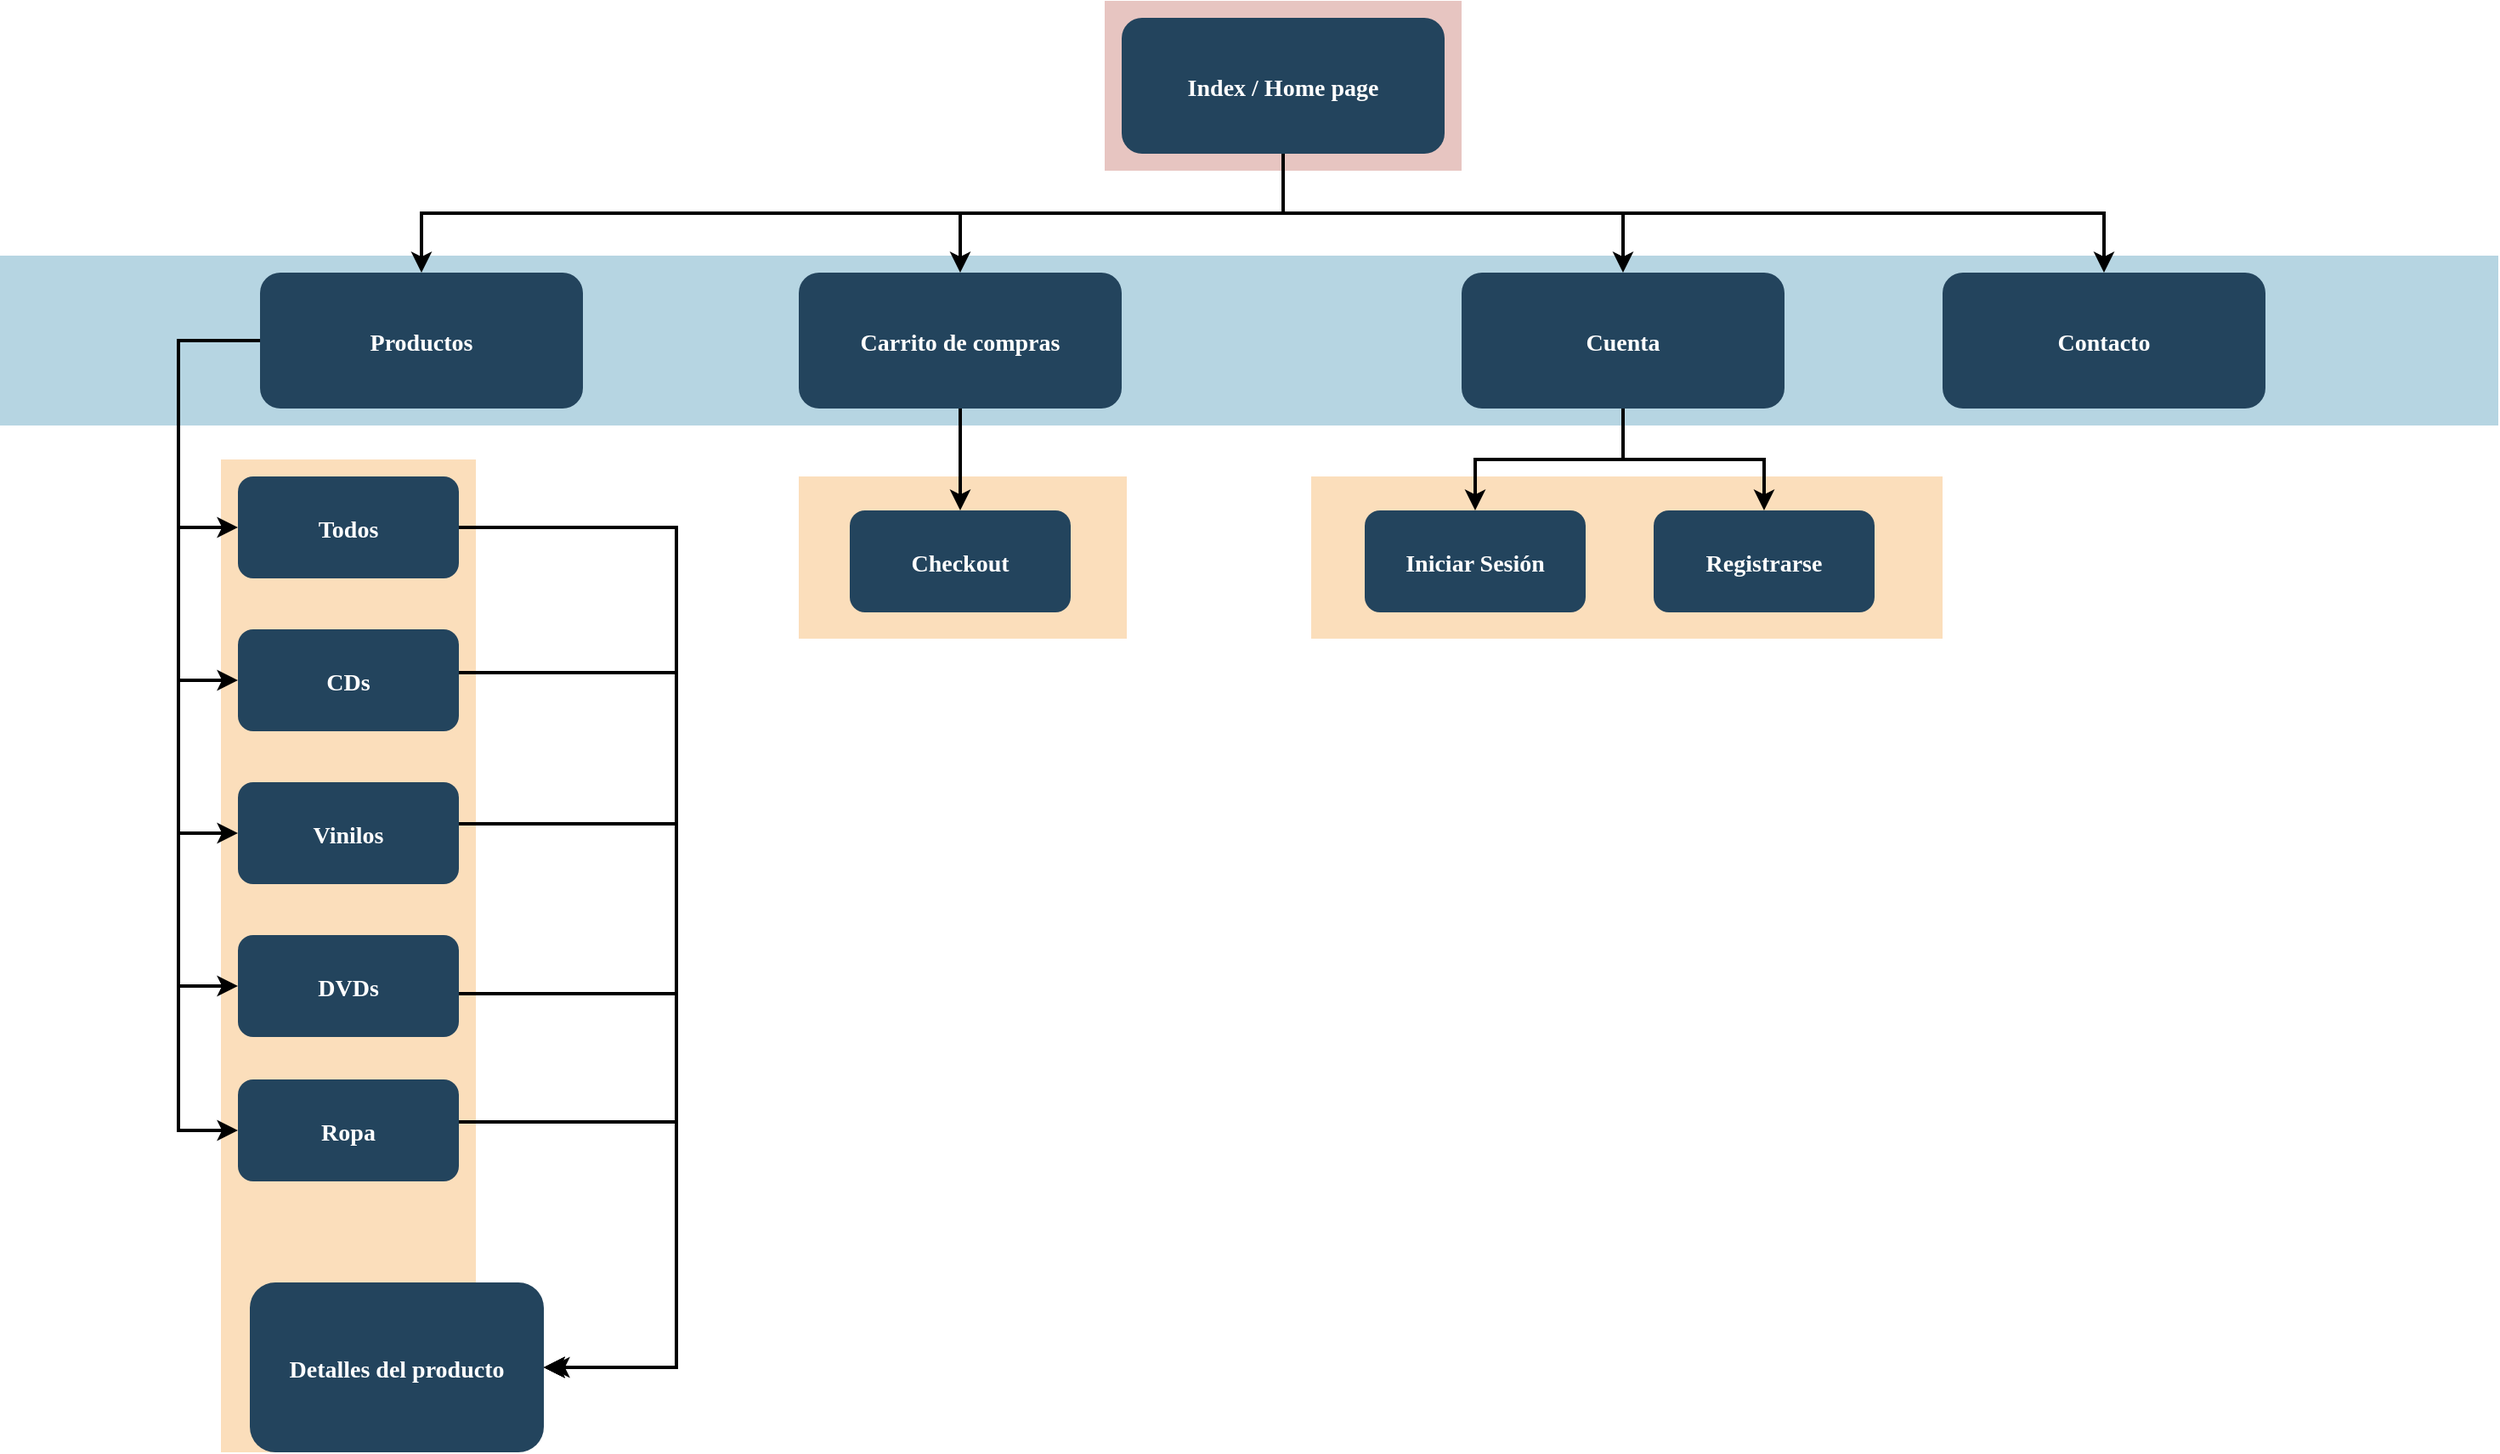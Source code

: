 <mxfile version="17.5.0" type="device"><diagram name="Page-1" id="2c0d36ab-eaac-3732-788b-9136903baeff"><mxGraphModel dx="1456" dy="741" grid="1" gridSize="10" guides="1" tooltips="1" connect="1" arrows="1" fold="1" page="1" pageScale="1.5" pageWidth="1169" pageHeight="827" background="none" math="0" shadow="0"><root><mxCell id="0"/><mxCell id="1" parent="0"/><mxCell id="3Aynd0W8kvo5Bl1gB0Cb-126" value="" style="fillColor=#F2931E;strokeColor=none;opacity=30;" vertex="1" parent="1"><mxGeometry x="868.5" y="455.5" width="371.5" height="95.5" as="geometry"/></mxCell><mxCell id="123" value="" style="fillColor=#AE4132;strokeColor=none;opacity=30;" parent="1" vertex="1"><mxGeometry x="747" y="175.5" width="210" height="100.0" as="geometry"/></mxCell><mxCell id="122" value="" style="fillColor=#10739E;strokeColor=none;opacity=30;" parent="1" vertex="1"><mxGeometry x="97" y="325.5" width="1470" height="100.0" as="geometry"/></mxCell><mxCell id="120" value="" style="fillColor=#F2931E;strokeColor=none;opacity=30;" parent="1" vertex="1"><mxGeometry x="567" y="455.5" width="193" height="95.5" as="geometry"/></mxCell><mxCell id="118" value="" style="fillColor=#F2931E;strokeColor=none;opacity=30;" parent="1" vertex="1"><mxGeometry x="227" y="445.5" width="150" height="584.5" as="geometry"/></mxCell><mxCell id="2" value="Index / Home page" style="rounded=1;fillColor=#23445D;gradientColor=none;strokeColor=none;fontColor=#FFFFFF;fontStyle=1;fontFamily=Tahoma;fontSize=14" parent="1" vertex="1"><mxGeometry x="757" y="185.5" width="190" height="80" as="geometry"/></mxCell><mxCell id="9" value="" style="edgeStyle=elbowEdgeStyle;elbow=vertical;strokeWidth=2;rounded=0;" parent="1" source="2" target="10" edge="1"><mxGeometry x="337" y="215.5" width="100" height="100" as="geometry"><mxPoint x="337" y="315.5" as="sourcePoint"/><mxPoint x="1457" y="335.5" as="targetPoint"/></mxGeometry></mxCell><mxCell id="10" value="Contacto" style="rounded=1;fillColor=#23445D;gradientColor=none;strokeColor=none;fontColor=#FFFFFF;fontStyle=1;fontFamily=Tahoma;fontSize=14" parent="1" vertex="1"><mxGeometry x="1240" y="335.5" width="190" height="80" as="geometry"/></mxCell><mxCell id="12" value="Carrito de compras" style="rounded=1;fillColor=#23445D;gradientColor=none;strokeColor=none;fontColor=#FFFFFF;fontStyle=1;fontFamily=Tahoma;fontSize=14" parent="1" vertex="1"><mxGeometry x="567.0" y="335.5" width="190" height="80" as="geometry"/></mxCell><mxCell id="13" value="Productos" style="rounded=1;fillColor=#23445D;gradientColor=none;strokeColor=none;fontColor=#FFFFFF;fontStyle=1;fontFamily=Tahoma;fontSize=14" parent="1" vertex="1"><mxGeometry x="250" y="335.5" width="190" height="80" as="geometry"/></mxCell><mxCell id="16" value="Todos" style="rounded=1;fillColor=#23445D;gradientColor=none;strokeColor=none;fontColor=#FFFFFF;fontStyle=1;fontFamily=Tahoma;fontSize=14" parent="1" vertex="1"><mxGeometry x="237" y="455.5" width="130" height="60" as="geometry"/></mxCell><mxCell id="17" value="CDs" style="rounded=1;fillColor=#23445D;gradientColor=none;strokeColor=none;fontColor=#FFFFFF;fontStyle=1;fontFamily=Tahoma;fontSize=14" parent="1" vertex="1"><mxGeometry x="237" y="545.5" width="130" height="60" as="geometry"/></mxCell><mxCell id="18" value="Vinilos" style="rounded=1;fillColor=#23445D;gradientColor=none;strokeColor=none;fontColor=#FFFFFF;fontStyle=1;fontFamily=Tahoma;fontSize=14" parent="1" vertex="1"><mxGeometry x="237" y="635.5" width="130" height="60" as="geometry"/></mxCell><mxCell id="19" value="DVDs" style="rounded=1;fillColor=#23445D;gradientColor=none;strokeColor=none;fontColor=#FFFFFF;fontStyle=1;fontFamily=Tahoma;fontSize=14" parent="1" vertex="1"><mxGeometry x="237" y="725.5" width="130" height="60" as="geometry"/></mxCell><mxCell id="20" value="Ropa" style="rounded=1;fillColor=#23445D;gradientColor=none;strokeColor=none;fontColor=#FFFFFF;fontStyle=1;fontFamily=Tahoma;fontSize=14" parent="1" vertex="1"><mxGeometry x="237" y="810.5" width="130" height="60" as="geometry"/></mxCell><mxCell id="33" value="Checkout" style="rounded=1;fillColor=#23445D;gradientColor=none;strokeColor=none;fontColor=#FFFFFF;fontStyle=1;fontFamily=Tahoma;fontSize=14" parent="1" vertex="1"><mxGeometry x="597" y="475.5" width="130" height="60" as="geometry"/></mxCell><mxCell id="59" value="" style="edgeStyle=elbowEdgeStyle;elbow=vertical;strokeWidth=2;rounded=0" parent="1" source="2" target="12" edge="1"><mxGeometry x="347" y="225.5" width="100" height="100" as="geometry"><mxPoint x="862.0" y="275.5" as="sourcePoint"/><mxPoint x="1467.0" y="345.5" as="targetPoint"/></mxGeometry></mxCell><mxCell id="61" value="" style="edgeStyle=elbowEdgeStyle;elbow=vertical;strokeWidth=2;rounded=0" parent="1" source="2" target="13" edge="1"><mxGeometry x="-23" y="135.5" width="100" height="100" as="geometry"><mxPoint x="-23" y="235.5" as="sourcePoint"/><mxPoint x="77" y="135.5" as="targetPoint"/></mxGeometry></mxCell><mxCell id="64" value="" style="edgeStyle=elbowEdgeStyle;elbow=horizontal;strokeWidth=2;rounded=0" parent="1" source="13" target="16" edge="1"><mxGeometry x="-23" y="135.5" width="100" height="100" as="geometry"><mxPoint x="-23" y="235.5" as="sourcePoint"/><mxPoint x="77" y="135.5" as="targetPoint"/><Array as="points"><mxPoint x="202" y="435.5"/></Array></mxGeometry></mxCell><mxCell id="65" value="" style="edgeStyle=elbowEdgeStyle;elbow=horizontal;strokeWidth=2;rounded=0" parent="1" source="13" target="17" edge="1"><mxGeometry x="-23" y="135.5" width="100" height="100" as="geometry"><mxPoint x="-23" y="235.5" as="sourcePoint"/><mxPoint x="77" y="135.5" as="targetPoint"/><Array as="points"><mxPoint x="202" y="475.5"/></Array></mxGeometry></mxCell><mxCell id="66" value="" style="edgeStyle=elbowEdgeStyle;elbow=horizontal;strokeWidth=2;rounded=0" parent="1" source="13" target="18" edge="1"><mxGeometry x="-23" y="135.5" width="100" height="100" as="geometry"><mxPoint x="-23" y="235.5" as="sourcePoint"/><mxPoint x="77" y="135.5" as="targetPoint"/><Array as="points"><mxPoint x="202" y="525.5"/></Array></mxGeometry></mxCell><mxCell id="67" value="" style="edgeStyle=elbowEdgeStyle;elbow=horizontal;strokeWidth=2;rounded=0" parent="1" source="13" target="19" edge="1"><mxGeometry x="-23" y="135.5" width="100" height="100" as="geometry"><mxPoint x="-23" y="235.5" as="sourcePoint"/><mxPoint x="77" y="135.5" as="targetPoint"/><Array as="points"><mxPoint x="202" y="575.5"/></Array></mxGeometry></mxCell><mxCell id="68" value="" style="edgeStyle=elbowEdgeStyle;elbow=horizontal;strokeWidth=2;rounded=0" parent="1" source="13" target="20" edge="1"><mxGeometry x="-23" y="135.5" width="100" height="100" as="geometry"><mxPoint x="-23" y="235.5" as="sourcePoint"/><mxPoint x="77" y="135.5" as="targetPoint"/><Array as="points"><mxPoint x="202" y="615.5"/></Array></mxGeometry></mxCell><mxCell id="102" value="" style="edgeStyle=elbowEdgeStyle;elbow=vertical;strokeWidth=2;rounded=0" parent="1" source="12" target="33" edge="1"><mxGeometry x="-23" y="135.5" width="100" height="100" as="geometry"><mxPoint x="-23" y="235.5" as="sourcePoint"/><mxPoint x="77" y="135.5" as="targetPoint"/></mxGeometry></mxCell><mxCell id="Hkzx-iPzpcnw26MpAsbm-124" value="Detalles del producto" style="rounded=1;fillColor=#23445D;gradientColor=none;strokeColor=none;fontColor=#FFFFFF;fontStyle=1;fontFamily=Tahoma;fontSize=14" parent="1" vertex="1"><mxGeometry x="244" y="930" width="173" height="100" as="geometry"/></mxCell><mxCell id="Hkzx-iPzpcnw26MpAsbm-127" value="" style="edgeStyle=elbowEdgeStyle;elbow=horizontal;strokeWidth=2;rounded=0;entryX=1;entryY=0.5;entryDx=0;entryDy=0;exitX=1;exitY=0.5;exitDx=0;exitDy=0;" parent="1" source="16" target="Hkzx-iPzpcnw26MpAsbm-124" edge="1"><mxGeometry x="80" y="245" width="100" height="100" as="geometry"><mxPoint x="345" y="490" as="sourcePoint"/><mxPoint x="340" y="950" as="targetPoint"/><Array as="points"><mxPoint x="495" y="730"/></Array></mxGeometry></mxCell><mxCell id="Hkzx-iPzpcnw26MpAsbm-128" value="" style="edgeStyle=elbowEdgeStyle;elbow=horizontal;strokeWidth=2;rounded=0;entryX=1;entryY=0.5;entryDx=0;entryDy=0;exitX=1;exitY=0.5;exitDx=0;exitDy=0;" parent="1" target="Hkzx-iPzpcnw26MpAsbm-124" edge="1"><mxGeometry x="80" y="330.5" width="100" height="100" as="geometry"><mxPoint x="367" y="571" as="sourcePoint"/><mxPoint x="417" y="1065.5" as="targetPoint"/><Array as="points"><mxPoint x="495" y="815.5"/></Array></mxGeometry></mxCell><mxCell id="Hkzx-iPzpcnw26MpAsbm-129" value="" style="edgeStyle=elbowEdgeStyle;elbow=horizontal;strokeWidth=2;rounded=0;entryX=1;entryY=0.5;entryDx=0;entryDy=0;exitX=1;exitY=0.5;exitDx=0;exitDy=0;" parent="1" target="Hkzx-iPzpcnw26MpAsbm-124" edge="1"><mxGeometry x="80" y="419.5" width="100" height="100" as="geometry"><mxPoint x="367" y="660" as="sourcePoint"/><mxPoint x="417" y="1069.0" as="targetPoint"/><Array as="points"><mxPoint x="495" y="904.5"/></Array></mxGeometry></mxCell><mxCell id="Hkzx-iPzpcnw26MpAsbm-130" value="" style="edgeStyle=elbowEdgeStyle;elbow=horizontal;strokeWidth=2;rounded=0;exitX=1;exitY=0.5;exitDx=0;exitDy=0;entryX=1;entryY=0.5;entryDx=0;entryDy=0;" parent="1" target="Hkzx-iPzpcnw26MpAsbm-124" edge="1"><mxGeometry x="80" y="519.5" width="100" height="100" as="geometry"><mxPoint x="367" y="760" as="sourcePoint"/><mxPoint x="430" y="980" as="targetPoint"/><Array as="points"><mxPoint x="495" y="1004.5"/></Array></mxGeometry></mxCell><mxCell id="Hkzx-iPzpcnw26MpAsbm-131" value="" style="edgeStyle=elbowEdgeStyle;elbow=horizontal;strokeWidth=2;rounded=0;exitX=1;exitY=0.5;exitDx=0;exitDy=0;" parent="1" edge="1"><mxGeometry x="80" y="595" width="100" height="100" as="geometry"><mxPoint x="367" y="835.5" as="sourcePoint"/><mxPoint x="420" y="980" as="targetPoint"/><Array as="points"><mxPoint x="495" y="1080"/></Array></mxGeometry></mxCell><mxCell id="3Aynd0W8kvo5Bl1gB0Cb-123" value="Cuenta" style="rounded=1;fillColor=#23445D;gradientColor=none;strokeColor=none;fontColor=#FFFFFF;fontStyle=1;fontFamily=Tahoma;fontSize=14" vertex="1" parent="1"><mxGeometry x="957.0" y="335.5" width="190" height="80" as="geometry"/></mxCell><mxCell id="3Aynd0W8kvo5Bl1gB0Cb-124" value="" style="edgeStyle=elbowEdgeStyle;elbow=vertical;strokeWidth=2;rounded=0;exitX=0.5;exitY=1;exitDx=0;exitDy=0;" edge="1" parent="1" source="2" target="3Aynd0W8kvo5Bl1gB0Cb-123"><mxGeometry x="357" y="235.5" width="100" height="100" as="geometry"><mxPoint x="862" y="275.5" as="sourcePoint"/><mxPoint x="672" y="345.5" as="targetPoint"/></mxGeometry></mxCell><mxCell id="3Aynd0W8kvo5Bl1gB0Cb-125" value="Iniciar Sesión" style="rounded=1;fillColor=#23445D;gradientColor=none;strokeColor=none;fontColor=#FFFFFF;fontStyle=1;fontFamily=Tahoma;fontSize=14" vertex="1" parent="1"><mxGeometry x="900" y="475.5" width="130" height="60" as="geometry"/></mxCell><mxCell id="3Aynd0W8kvo5Bl1gB0Cb-127" value="" style="edgeStyle=elbowEdgeStyle;elbow=vertical;strokeWidth=2;rounded=0" edge="1" parent="1" source="3Aynd0W8kvo5Bl1gB0Cb-123" target="3Aynd0W8kvo5Bl1gB0Cb-125"><mxGeometry x="366.5" y="130" width="100" height="100" as="geometry"><mxPoint x="1052" y="420" as="sourcePoint"/><mxPoint x="1051.5" y="470" as="targetPoint"/></mxGeometry></mxCell><mxCell id="3Aynd0W8kvo5Bl1gB0Cb-128" value="Registrarse" style="rounded=1;fillColor=#23445D;gradientColor=none;strokeColor=none;fontColor=#FFFFFF;fontStyle=1;fontFamily=Tahoma;fontSize=14" vertex="1" parent="1"><mxGeometry x="1070" y="475.5" width="130" height="60" as="geometry"/></mxCell><mxCell id="3Aynd0W8kvo5Bl1gB0Cb-129" value="" style="edgeStyle=elbowEdgeStyle;elbow=vertical;strokeWidth=2;rounded=0;entryX=0.5;entryY=0;entryDx=0;entryDy=0;" edge="1" parent="1" source="3Aynd0W8kvo5Bl1gB0Cb-123" target="3Aynd0W8kvo5Bl1gB0Cb-128"><mxGeometry x="376.5" y="140" width="100" height="100" as="geometry"><mxPoint x="1062" y="425.5" as="sourcePoint"/><mxPoint x="975.0" y="485.5" as="targetPoint"/></mxGeometry></mxCell></root></mxGraphModel></diagram></mxfile>